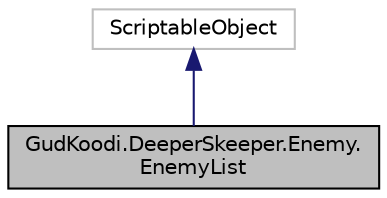 digraph "GudKoodi.DeeperSkeeper.Enemy.EnemyList"
{
 // LATEX_PDF_SIZE
  edge [fontname="Helvetica",fontsize="10",labelfontname="Helvetica",labelfontsize="10"];
  node [fontname="Helvetica",fontsize="10",shape=record];
  Node1 [label="GudKoodi.DeeperSkeeper.Enemy.\lEnemyList",height=0.2,width=0.4,color="black", fillcolor="grey75", style="filled", fontcolor="black",tooltip="Container class for enemy prefabs."];
  Node2 -> Node1 [dir="back",color="midnightblue",fontsize="10",style="solid"];
  Node2 [label="ScriptableObject",height=0.2,width=0.4,color="grey75", fillcolor="white", style="filled",tooltip=" "];
}
